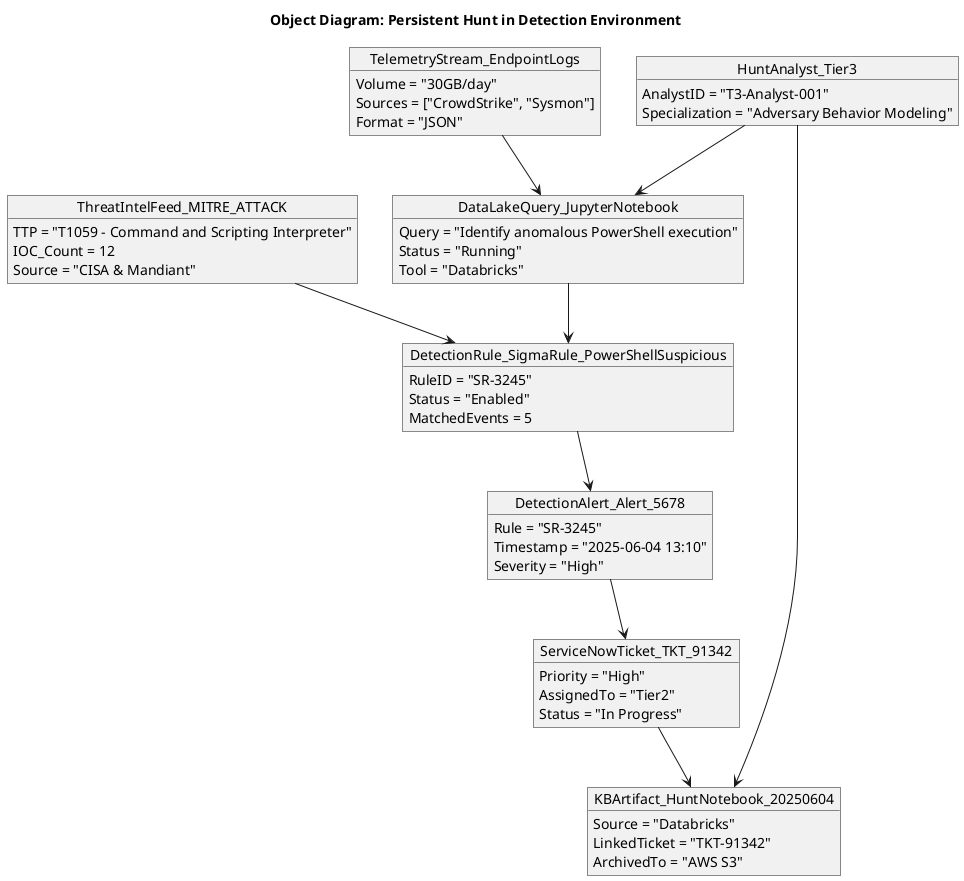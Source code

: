 @startuml
	title Object Diagram: Persistent Hunt in Detection Environment
	
	object ThreatIntelFeed_MITRE_ATTACK {
	  TTP = "T1059 - Command and Scripting Interpreter"
	  IOC_Count = 12
	  Source = "CISA & Mandiant"
	}
	
	object TelemetryStream_EndpointLogs {
	  Volume = "30GB/day"
	  Sources = ["CrowdStrike", "Sysmon"]
	  Format = "JSON"
	}
	
	object DataLakeQuery_JupyterNotebook {
	  Query = "Identify anomalous PowerShell execution"
	  Status = "Running"
	  Tool = "Databricks"
	}
	
	object DetectionRule_SigmaRule_PowerShellSuspicious {
	  RuleID = "SR-3245"
	  Status = "Enabled"
	  MatchedEvents = 5
	}
	
	object DetectionAlert_Alert_5678 {
	  Rule = "SR-3245"
	  Timestamp = "2025-06-04 13:10"
	  Severity = "High"
	}
	
	object HuntAnalyst_Tier3 {
	  AnalystID = "T3-Analyst-001"
	  Specialization = "Adversary Behavior Modeling"
	}
	
	object ServiceNowTicket_TKT_91342 {
	  Priority = "High"
	  AssignedTo = "Tier2"
	  Status = "In Progress"
	}
	
	object KBArtifact_HuntNotebook_20250604 {
	  Source = "Databricks"
	  LinkedTicket = "TKT-91342"
	  ArchivedTo = "AWS S3"
	}
	
	' Relationships
	ThreatIntelFeed_MITRE_ATTACK --> DetectionRule_SigmaRule_PowerShellSuspicious
	TelemetryStream_EndpointLogs --> DataLakeQuery_JupyterNotebook
	DataLakeQuery_JupyterNotebook --> DetectionRule_SigmaRule_PowerShellSuspicious
	DetectionRule_SigmaRule_PowerShellSuspicious --> DetectionAlert_Alert_5678
	DetectionAlert_Alert_5678 --> ServiceNowTicket_TKT_91342
	HuntAnalyst_Tier3 --> DataLakeQuery_JupyterNotebook
	HuntAnalyst_Tier3 --> KBArtifact_HuntNotebook_20250604
	ServiceNowTicket_TKT_91342 --> KBArtifact_HuntNotebook_20250604

	' "ThreatIntelFeed : MITRE_ATT&CK" --> "DetectionRule : SigmaRule_PowerShellSuspicious"
	' "TelemetryStream : EndpointLogs" --> "DataLakeQuery : JupyterNotebook"
	' "DataLakeQuery : JupyterNotebook" --> "DetectionRule : SigmaRule_PowerShellSuspicious"
	' "DetectionRule : SigmaRule_PowerShellSuspicious" --> "DetectionAlert : Alert_5678"
	' "DetectionAlert : Alert_5678" --> "ServiceNowTicket : TKT-91342"
	' "HuntAnalyst : Tier3" --> "DataLakeQuery : JupyterNotebook"
	' "HuntAnalyst : Tier3" --> "KBArtifact : HuntNotebook-20250604"
	' "ServiceNowTicket : TKT-91342" --> "KBArtifact : HuntNotebook-20250604"

@enduml
